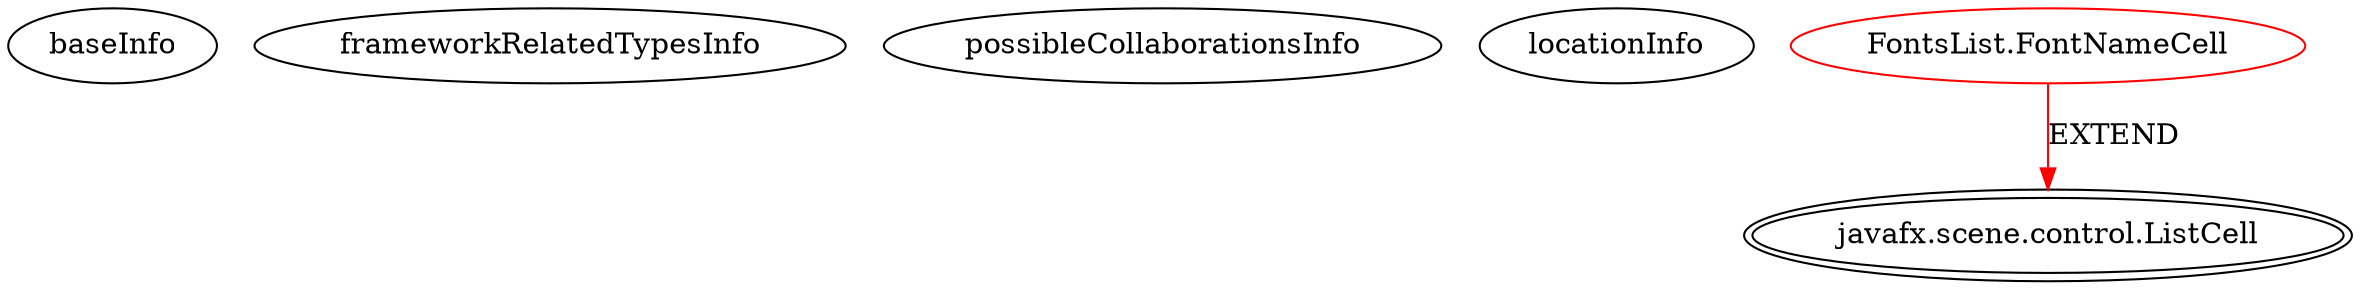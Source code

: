 digraph {
baseInfo[graphId=2466,category="extension_graph",isAnonymous=false,possibleRelation=false]
frameworkRelatedTypesInfo[0="javafx.scene.control.ListCell"]
possibleCollaborationsInfo[]
locationInfo[projectName="dimalev-bitmap-font-generator",filePath="/dimalev-bitmap-font-generator/bitmap-font-generator-master/src/FontsList.java",contextSignature="FontNameCell",graphId="2466"]
0[label="FontsList.FontNameCell",vertexType="ROOT_CLIENT_CLASS_DECLARATION",isFrameworkType=false,color=red]
1[label="javafx.scene.control.ListCell",vertexType="FRAMEWORK_CLASS_TYPE",isFrameworkType=true,peripheries=2]
0->1[label="EXTEND",color=red]
}
